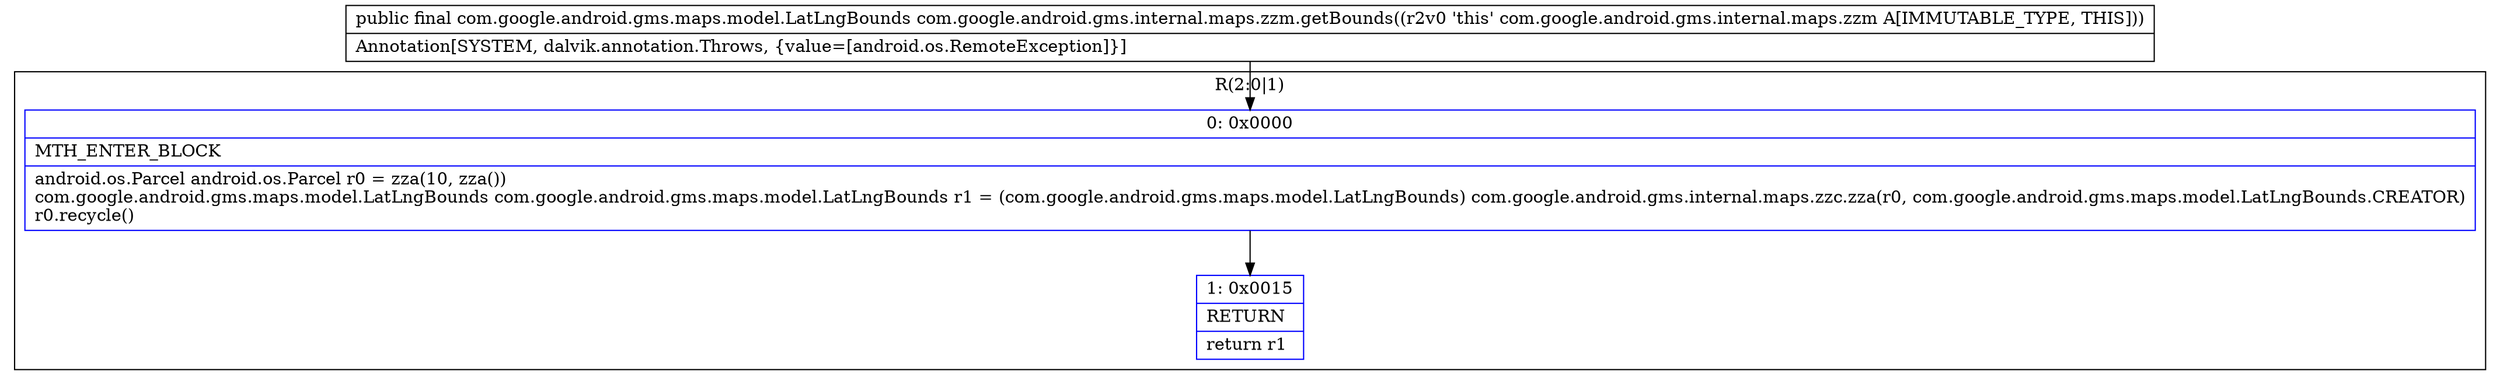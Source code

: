 digraph "CFG forcom.google.android.gms.internal.maps.zzm.getBounds()Lcom\/google\/android\/gms\/maps\/model\/LatLngBounds;" {
subgraph cluster_Region_1398532785 {
label = "R(2:0|1)";
node [shape=record,color=blue];
Node_0 [shape=record,label="{0\:\ 0x0000|MTH_ENTER_BLOCK\l|android.os.Parcel android.os.Parcel r0 = zza(10, zza())\lcom.google.android.gms.maps.model.LatLngBounds com.google.android.gms.maps.model.LatLngBounds r1 = (com.google.android.gms.maps.model.LatLngBounds) com.google.android.gms.internal.maps.zzc.zza(r0, com.google.android.gms.maps.model.LatLngBounds.CREATOR)\lr0.recycle()\l}"];
Node_1 [shape=record,label="{1\:\ 0x0015|RETURN\l|return r1\l}"];
}
MethodNode[shape=record,label="{public final com.google.android.gms.maps.model.LatLngBounds com.google.android.gms.internal.maps.zzm.getBounds((r2v0 'this' com.google.android.gms.internal.maps.zzm A[IMMUTABLE_TYPE, THIS]))  | Annotation[SYSTEM, dalvik.annotation.Throws, \{value=[android.os.RemoteException]\}]\l}"];
MethodNode -> Node_0;
Node_0 -> Node_1;
}

